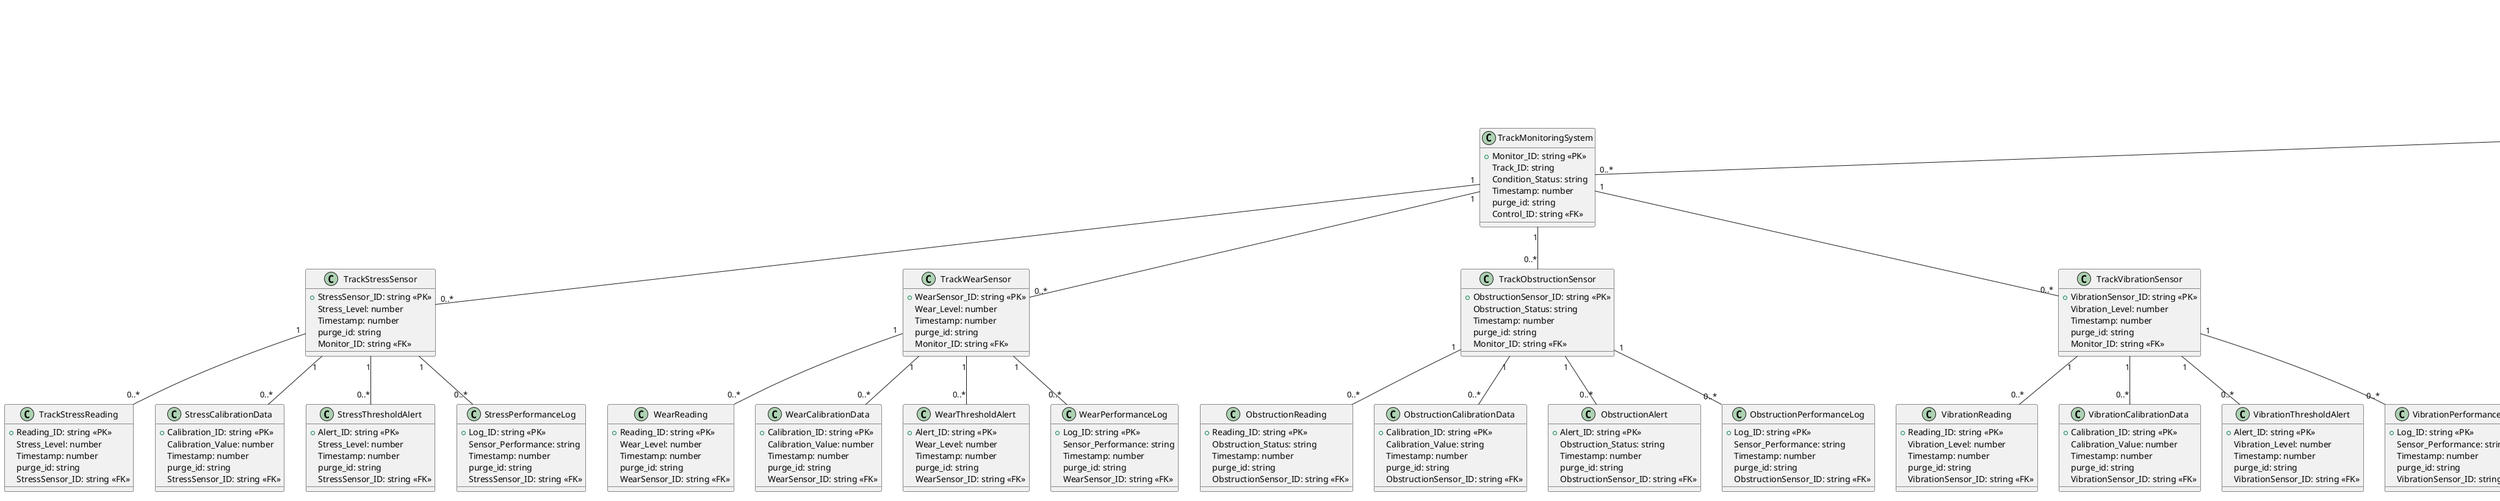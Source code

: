 @startuml

' Primary Entity
class RailwayNetworkControl {
  +Control_ID: string <<PK>>
  Control_Name: string
  Power_Status: string
  Timestamp: number
  purge_id: string
}

' Secondary Entities
class TrackMonitoringSystem {
  +Monitor_ID: string <<PK>>
  Track_ID: string
  Condition_Status: string
  Timestamp: number
  purge_id: string
  Control_ID: string <<FK>>
}

class SwitchingMechanism {
  +Switch_ID: string <<PK>>
  Position: string
  Voltage_Input: number
  Timestamp: number
  purge_id: string
  Control_ID: string <<FK>>
}

class SignalControlUnit {
  +Signal_ID: string <<PK>>
  Signal_Type: string
  Status: string
  Timestamp: number
  purge_id: string
  Control_ID: string <<FK>>
}

class PowerDistributionUnit {
  +PowerDist_ID: string <<PK>>
  Voltage_Output: number
  Current_Output: number
  Timestamp: number
  purge_id: string
  Control_ID: string <<FK>>
}

' Tertiary Entities
class TrackStressSensor {
  +StressSensor_ID: string <<PK>>
  Stress_Level: number
  Timestamp: number
  purge_id: string
  Monitor_ID: string <<FK>>
}

class TrackWearSensor {
  +WearSensor_ID: string <<PK>>
  Wear_Level: number
  Timestamp: number
  purge_id: string
  Monitor_ID: string <<FK>>
}

class TrackObstructionSensor {
  +ObstructionSensor_ID: string <<PK>>
  Obstruction_Status: string
  Timestamp: number
  purge_id: string
  Monitor_ID: string <<FK>>
}

class TrackVibrationSensor {
  +VibrationSensor_ID: string <<PK>>
  Vibration_Level: number
  Timestamp: number
  purge_id: string
  Monitor_ID: string <<FK>>
}

class SwitchPositionSensor {
  +PositionSensor_ID: string <<PK>>
  Position: string
  Timestamp: number
  purge_id: string
  Switch_ID: string <<FK>>
}

class SwitchControlLever {
  +ControlLever_ID: string <<PK>>
  Position: string
  Timestamp: number
  purge_id: string
  Switch_ID: string <<FK>>
}

class SwitchPowerMonitor {
  +PowerMonitor_ID: string <<PK>>
  Voltage_Level: number
  Timestamp: number
  purge_id: string
  Switch_ID: string <<FK>>
}

class SwitchFeedbackSystem {
  +FeedbackSystem_ID: string <<PK>>
  Status: string
  Timestamp: number
  purge_id: string
  Switch_ID: string <<FK>>
}

class SignalLightController {
  +LightController_ID: string <<PK>>
  Light_Status: string
  Timestamp: number
  purge_id: string
  Signal_ID: string <<FK>>
}

class SignalTimer {
  +Timer_ID: string <<PK>>
  Time_Interval: string
  Timestamp: number
  purge_id: string
  Signal_ID: string <<FK>>
}

class SignalStatusMonitor {
  +StatusMonitor_ID: string <<PK>>
  Signal_Status: string
  Timestamp: number
  purge_id: string
  Signal_ID: string <<FK>>
}

class RemoteSignalTransmitter {
  +Transmitter_ID: string <<PK>>
  Signal_Type: string
  Signal_Strength: string
  Timestamp: number
  purge_id: string
  Signal_ID: string <<FK>>
}

class PowerLineMonitor {
  +LineMonitor_ID: string <<PK>>
  Voltage_Level: number
  Timestamp: number
  purge_id: string
  PowerDist_ID: string <<FK>>
}

class PowerRelay {
  +Relay_ID: string <<PK>>
  Voltage_Input: number
  Current_Output: number
  Timestamp: number
  purge_id: string
  PowerDist_ID: string <<FK>>
}

class PowerLoadBalancer {
  +LoadBalancer_ID: string <<PK>>
  Voltage_Level: number
  Current_Level: number
  Timestamp: number
  purge_id: string
  PowerDist_ID: string <<FK>>
}

class PowerConsumptionLogger {
  +Logger_ID: string <<PK>>
  Power_Consumption: number
  Timestamp: number
  purge_id: string
  PowerDist_ID: string <<FK>>
}

' Quaternary Entities
class TrackStressReading {
  +Reading_ID: string <<PK>>
  Stress_Level: number
  Timestamp: number
  purge_id: string
  StressSensor_ID: string <<FK>>
}

class StressCalibrationData {
  +Calibration_ID: string <<PK>>
  Calibration_Value: number
  Timestamp: number
  purge_id: string
  StressSensor_ID: string <<FK>>
}

class StressThresholdAlert {
  +Alert_ID: string <<PK>>
  Stress_Level: number
  Timestamp: number
  purge_id: string
  StressSensor_ID: string <<FK>>
}

class StressPerformanceLog {
  +Log_ID: string <<PK>>
  Sensor_Performance: string
  Timestamp: number
  purge_id: string
  StressSensor_ID: string <<FK>>
}

class WearReading {
  +Reading_ID: string <<PK>>
  Wear_Level: number
  Timestamp: number
  purge_id: string
  WearSensor_ID: string <<FK>>
}

class WearCalibrationData {
  +Calibration_ID: string <<PK>>
  Calibration_Value: number
  Timestamp: number
  purge_id: string
  WearSensor_ID: string <<FK>>
}

class WearThresholdAlert {
  +Alert_ID: string <<PK>>
  Wear_Level: number
  Timestamp: number
  purge_id: string
  WearSensor_ID: string <<FK>>
}

class WearPerformanceLog {
  +Log_ID: string <<PK>>
  Sensor_Performance: string
  Timestamp: number
  purge_id: string
  WearSensor_ID: string <<FK>>
}

class ObstructionReading {
  +Reading_ID: string <<PK>>
  Obstruction_Status: string
  Timestamp: number
  purge_id: string
  ObstructionSensor_ID: string <<FK>>
}

class ObstructionCalibrationData {
  +Calibration_ID: string <<PK>>
  Calibration_Value: string
  Timestamp: number
  purge_id: string
  ObstructionSensor_ID: string <<FK>>
}

class ObstructionAlert {
  +Alert_ID: string <<PK>>
  Obstruction_Status: string
  Timestamp: number
  purge_id: string
  ObstructionSensor_ID: string <<FK>>
}

class ObstructionPerformanceLog {
  +Log_ID: string <<PK>>
  Sensor_Performance: string
  Timestamp: number
  purge_id: string
  ObstructionSensor_ID: string <<FK>>
}

class VibrationReading {
  +Reading_ID: string <<PK>>
  Vibration_Level: number
  Timestamp: number
  purge_id: string
  VibrationSensor_ID: string <<FK>>
}

class VibrationCalibrationData {
  +Calibration_ID: string <<PK>>
  Calibration_Value: number
  Timestamp: number
  purge_id: string
  VibrationSensor_ID: string <<FK>>
}

class VibrationThresholdAlert {
  +Alert_ID: string <<PK>>
  Vibration_Level: number
  Timestamp: number
  purge_id: string
  VibrationSensor_ID: string <<FK>>
}

class VibrationPerformanceLog {
  +Log_ID: string <<PK>>
  Sensor_Performance: string
  Timestamp: number
  purge_id: string
  VibrationSensor_ID: string <<FK>>
}

class SwitchPositionReading {
  +Reading_ID: string <<PK>>
  Position: string
  Timestamp: number
  purge_id: string
  PositionSensor_ID: string <<FK>>
}

class PositionCalibrationData {
  +Calibration_ID: string <<PK>>
  Calibration_Value: string
  Timestamp: number
  purge_id: string
  PositionSensor_ID: string <<FK>>
}

class PositionAlert {
  +Alert_ID: string <<PK>>
  Position: string
  Timestamp: number
  purge_id: string
  PositionSensor_ID: string <<FK>>
}

class PositionPerformanceLog {
  +Log_ID: string <<PK>>
  Sensor_Performance: string
  Timestamp: number
  purge_id: string
  PositionSensor_ID: string <<FK>>
}

class ControlLeverReading {
  +LeverReading_ID: string <<PK>>
  Lever_Position: string
  Timestamp: number
  purge_id: string
  ControlLever_ID: string <<FK>>
}

class ControlLeverCalibrationData {
  +Calibration_ID: string <<PK>>
  Calibration_Value: string
  Timestamp: number
  purge_id: string
  ControlLever_ID: string <<FK>>
}

class ControlLeverAlert {
  +Alert_ID: string <<PK>>
  Lever_Position: string
  Timestamp: number
  purge_id: string
  ControlLever_ID: string <<FK>>
}

class ControlLeverPerformanceLog {
  +Log_ID: string <<PK>>
  Lever_Status: string
  Timestamp: number
  purge_id: string
  ControlLever_ID: string <<FK>>
}

class PowerMonitorReading {
  +PowerReading_ID: string <<PK>>
  Voltage_Level: number
  Timestamp: number
  purge_id: string
  PowerMonitor_ID: string <<FK>>
}

class PowerMonitorCalibrationData {
  +Calibration_ID: string <<PK>>
  Calibration_Value: number
  Timestamp: number
  purge_id: string
  PowerMonitor_ID: string <<FK>>
}

class PowerMonitorAlert {
  +Alert_ID: string <<PK>>
  Voltage_Level: number
  Timestamp: number
  purge_id: string
  PowerMonitor_ID: string <<FK>>
}

class PowerMonitorPerformanceLog {
  +Log_ID: string <<PK>>
  Sensor_Performance: string
  Timestamp: number
  purge_id: string
  PowerMonitor_ID: string <<FK>>
}

class FeedbackSystemLog {
  +FeedbackLog_ID: string <<PK>>
  Feedback_Status: string
  Timestamp: number
  purge_id: string
  FeedbackSystem_ID: string <<FK>>
}

class FeedbackCalibrationData {
  +Calibration_ID: string <<PK>>
  Calibration_Value: string
  Timestamp: number
  purge_id: string
  FeedbackSystem_ID: string <<FK>>
}

class FeedbackAlert {
  +Alert_ID: string <<PK>>
  Feedback_Status: string
  Timestamp: number
  purge_id: string
  FeedbackSystem_ID: string <<FK>>
}

class FeedbackPerformanceLog {
  +Log_ID: string <<PK>>
  Feedback_Performance: string
  Timestamp: number
  purge_id: string
  FeedbackSystem_ID: string <<FK>>
}

class SignalLightReading {
  +LightReading_ID: string <<PK>>
  Light_Status: string
  Timestamp: number
  purge_id: string
  LightController_ID: string <<FK>>
}

class SignalLightCalibrationData {
  +Calibration_ID: string <<PK>>
  Calibration_Value: string
  Timestamp: number
  purge_id: string
  LightController_ID: string <<FK>>
}

class SignalLightAlert {
  +Alert_ID: string <<PK>>
  Light_Status: string
  Timestamp: number
  purge_id: string
  LightController_ID: string <<FK>>
}

class SignalLightPerformanceLog {
  +Log_ID: string <<PK>>
  Light_Performance: string
  Timestamp: number
  purge_id: string
  LightController_ID: string <<FK>>
}

class SignalTimerLog {
  +TimerLog_ID: string <<PK>>
  Time_Interval: string
  Timestamp: number
  purge_id: string
  Timer_ID: string <<FK>>
}

class SignalTimerCalibrationData {
  +Calibration_ID: string <<PK>>
  Calibration_Value: string
  Timestamp: number
  purge_id: string
  Timer_ID: string <<FK>>
}

class SignalTimerAlert {
  +Alert_ID: string <<PK>>
  Time_Interval: string
  Timestamp: number
  purge_id: string
  Timer_ID: string <<FK>>
}

class SignalTimerPerformanceLog {
  +Log_ID: string <<PK>>
  Timer_Performance: string
  Timestamp: number
  purge_id: string
  Timer_ID: string <<FK>>
}

class SignalStatusLog {
  +StatusLog_ID: string <<PK>>
  Signal_Status: string
  Timestamp: number
  purge_id: string
  StatusMonitor_ID: string <<FK>>
}

class SignalStatusCalibrationData {
  +Calibration_ID: string <<PK>>
  Calibration_Value: string
  Timestamp: number
  purge_id: string
  StatusMonitor_ID: string <<FK>>
}

class SignalStatusAlert {
  +Alert_ID: string <<PK>>
  Signal_Status: string
  Timestamp: number
  purge_id: string
  StatusMonitor_ID: string <<FK>>
}

class SignalStatusPerformanceLog {
  +Log_ID: string <<PK>>
  Signal_Performance: string
  Timestamp: number
  purge_id: string
  StatusMonitor_ID: string <<FK>>
}

class TransmitterLog {
  +TransmitterLog_ID: string <<PK>>
  Signal_Strength: string
  Timestamp: number
  purge_id: string
  Transmitter_ID: string <<FK>>
}

class TransmitterCalibrationData {
  +Calibration_ID: string <<PK>>
  Calibration_Value: string
  Timestamp: number
  purge_id: string
  Transmitter_ID: string <<FK>>
}

class TransmitterAlert {
  +Alert_ID: string <<PK>>
  Signal_Strength: string
  Timestamp: number
  purge_id: string
  Transmitter_ID: string <<FK>>
}

class TransmitterPerformanceLog {
  +Log_ID: string <<PK>>
  Transmitter_Performance: string
  Timestamp: number
  purge_id: string
  Transmitter_ID: string <<FK>>
}

class LineMonitorReading {
  +MonitorReading_ID: string <<PK>>
  Voltage_Level: number
  Timestamp: number
  purge_id: string
  LineMonitor_ID: string <<FK>>
}

class LineMonitorCalibrationData {
  +Calibration_ID: string <<PK>>
  Calibration_Value: number
  Timestamp: number
  purge_id: string
  LineMonitor_ID: string <<FK>>
}

class LineMonitorAlert {
  +Alert_ID: string <<PK>>
  Voltage_Level: number
  Timestamp: number
  purge_id: string
  LineMonitor_ID: string <<FK>>
}

class LineMonitorPerformanceLog {
  +Log_ID: string <<PK>>
  Monitor_Performance: string
  Timestamp: number
  purge_id: string
  LineMonitor_ID: string <<FK>>
}

class RelayOperationLog {
  +RelayLog_ID: string <<PK>>
  Voltage_Input: number
  Current_Output: number
  Timestamp: number
  purge_id: string
  Relay_ID: string <<FK>>
}

class RelayCalibrationData {
  +Calibration_ID: string <<PK>>
  Calibration_Value: number
  Timestamp: number
  purge_id: string
  Relay_ID: string <<FK>>
}

class RelayAlert {
  +Alert_ID: string <<PK>>
  Relay_Status: string
  Timestamp: number
  purge_id: string
  Relay_ID: string <<FK>>
}

class RelayPerformanceLog {
  +Log_ID: string <<PK>>
  Relay_Performance: string
  Timestamp: number
  purge_id: string
  Relay_ID: string <<FK>>
}

class LoadBalancerLog {
  +LoadBalancerLog_ID: string <<PK>>
  Voltage_Level: number
  Current_Level: number
  Timestamp: number
  purge_id: string
  LoadBalancer_ID: string <<FK>>
}

class LoadBalancerCalibrationData {
  +Calibration_ID: string <<PK>>
  Calibration_Value: number
  Timestamp: number
  purge_id: string
  LoadBalancer_ID: string <<FK>>
}

class LoadBalancerAlert {
  +Alert_ID: string <<PK>>
  Voltage_Level: number
  Timestamp: number
  purge_id: string
  LoadBalancer_ID: string <<FK>>
}

class LoadBalancerPerformanceLog {
  +Log_ID: string <<PK>>
  LoadBalancer_Performance: string
  Timestamp: number
  purge_id: string
  LoadBalancer_ID: string <<FK>>
}

class PowerConsumptionLog {
  +ConsumptionLog_ID: string <<PK>>
  Power_Consumption: number
  Timestamp: number
  purge_id: string
  Logger_ID: string <<FK>>
}

class PowerConsumptionCalibrationData {
  +Calibration_ID: string <<PK>>
  Calibration_Value: number
  Timestamp: number
  purge_id: string
  Logger_ID: string <<FK>>
}

class PowerConsumptionAlert {
  +Alert_ID: string <<PK>>
  Power_Consumption: number
  Timestamp: number
  purge_id: string
  Logger_ID: string <<FK>>
}

class PowerConsumptionPerformanceLog {
  +Log_ID: string <<PK>>
  Consumption_Performance: string
  Timestamp: number
  purge_id: string
  Logger_ID: string <<FK>>
}

' Relationships
RailwayNetworkControl "1" -- "0..*" TrackMonitoringSystem
RailwayNetworkControl "1" -- "0..*" SwitchingMechanism
RailwayNetworkControl "1" -- "0..*" SignalControlUnit
RailwayNetworkControl "1" -- "0..*" PowerDistributionUnit

TrackMonitoringSystem "1" -- "0..*" TrackStressSensor
TrackMonitoringSystem "1" -- "0..*" TrackWearSensor
TrackMonitoringSystem "1" -- "0..*" TrackObstructionSensor
TrackMonitoringSystem "1" -- "0..*" TrackVibrationSensor

SwitchingMechanism "1" -- "0..*" SwitchPositionSensor
SwitchingMechanism "1" -- "0..*" SwitchControlLever
SwitchingMechanism "1" -- "0..*" SwitchPowerMonitor
SwitchingMechanism "1" -- "0..*" SwitchFeedbackSystem

SignalControlUnit "1" -- "0..*" SignalLightController
SignalControlUnit "1" -- "0..*" SignalTimer
SignalControlUnit "1" -- "0..*" SignalStatusMonitor
SignalControlUnit "1" -- "0..*" RemoteSignalTransmitter

PowerDistributionUnit "1" -- "0..*" PowerLineMonitor
PowerDistributionUnit "1" -- "0..*" PowerRelay
PowerDistributionUnit "1" -- "0..*" PowerLoadBalancer
PowerDistributionUnit "1" -- "0..*" PowerConsumptionLogger

TrackStressSensor "1" -- "0..*" TrackStressReading
TrackStressSensor "1" -- "0..*" StressCalibrationData
TrackStressSensor "1" -- "0..*" StressThresholdAlert
TrackStressSensor "1" -- "0..*" StressPerformanceLog

TrackWearSensor "1" -- "0..*" WearReading
TrackWearSensor "1" -- "0..*" WearCalibrationData
TrackWearSensor "1" -- "0..*" WearThresholdAlert
TrackWearSensor "1" -- "0..*" WearPerformanceLog

TrackObstructionSensor "1" -- "0..*" ObstructionReading
TrackObstructionSensor "1" -- "0..*" ObstructionCalibrationData
TrackObstructionSensor "1" -- "0..*" ObstructionAlert
TrackObstructionSensor "1" -- "0..*" ObstructionPerformanceLog

TrackVibrationSensor "1" -- "0..*" VibrationReading
TrackVibrationSensor "1" -- "0..*" VibrationCalibrationData
TrackVibrationSensor "1" -- "0..*" VibrationThresholdAlert
TrackVibrationSensor "1" -- "0..*" VibrationPerformanceLog

SwitchPositionSensor "1" -- "0..*" SwitchPositionReading
SwitchPositionSensor "1" -- "0..*" PositionCalibrationData
SwitchPositionSensor "1" -- "0..*" PositionAlert
SwitchPositionSensor "1" -- "0..*" PositionPerformanceLog

SwitchControlLever "1" -- "0..*" ControlLeverReading
SwitchControlLever "1" -- "0..*" ControlLeverCalibrationData
SwitchControlLever "1" -- "0..*" ControlLeverAlert
SwitchControlLever "1" -- "0..*" ControlLeverPerformanceLog

SwitchPowerMonitor "1" -- "0..*" PowerMonitorReading
SwitchPowerMonitor "1" -- "0..*" PowerMonitorCalibrationData
SwitchPowerMonitor "1" -- "0..*" PowerMonitorAlert
SwitchPowerMonitor "1" -- "0..*" PowerMonitorPerformanceLog

SwitchFeedbackSystem "1" -- "0..*" FeedbackSystemLog
SwitchFeedbackSystem "1" -- "0..*" FeedbackCalibrationData
SwitchFeedbackSystem "1" -- "0..*" FeedbackAlert
SwitchFeedbackSystem "1" -- "0..*" FeedbackPerformanceLog

SignalLightController "1" -- "0..*" SignalLightReading
SignalLightController "1" -- "0..*" SignalLightCalibrationData
SignalLightController "1" -- "0..*" SignalLightAlert
SignalLightController "1" -- "0..*" SignalLightPerformanceLog

SignalTimer "1" -- "0..*" SignalTimerLog
SignalTimer "1" -- "0..*" SignalTimerCalibrationData
SignalTimer "1" -- "0..*" SignalTimerAlert
SignalTimer "1" -- "0..*" SignalTimerPerformanceLog

SignalStatusMonitor "1" -- "0..*" SignalStatusLog
SignalStatusMonitor "1" -- "0..*" SignalStatusCalibrationData
SignalStatusMonitor "1" -- "0..*" SignalStatusAlert
SignalStatusMonitor "1" -- "0..*" SignalStatusPerformanceLog

RemoteSignalTransmitter "1" -- "0..*" TransmitterLog
RemoteSignalTransmitter "1" -- "0..*" TransmitterCalibrationData
RemoteSignalTransmitter "1" -- "0..*" TransmitterAlert
RemoteSignalTransmitter "1" -- "0..*" TransmitterPerformanceLog

PowerLineMonitor "1" -- "0..*" LineMonitorReading
PowerLineMonitor "1" -- "0..*" LineMonitorCalibrationData
PowerLineMonitor "1" -- "0..*" LineMonitorAlert
PowerLineMonitor "1" -- "0..*" LineMonitorPerformanceLog

PowerRelay "1" -- "0..*" RelayOperationLog
PowerRelay "1" -- "0..*" RelayCalibrationData
PowerRelay "1" -- "0..*" RelayAlert
PowerRelay "1" -- "0..*" RelayPerformanceLog

PowerLoadBalancer "1" -- "0..*" LoadBalancerLog
PowerLoadBalancer "1" -- "0..*" LoadBalancerCalibrationData
PowerLoadBalancer "1" -- "0..*" LoadBalancerAlert
PowerLoadBalancer "1" -- "0..*" LoadBalancerPerformanceLog

PowerConsumptionLogger "1" -- "0..*" PowerConsumptionLog
PowerConsumptionLogger "1" -- "0..*" PowerConsumptionCalibrationData
PowerConsumptionLogger "1" -- "0..*" PowerConsumptionAlert
PowerConsumptionLogger "1" -- "0..*" PowerConsumptionPerformanceLog

@enduml